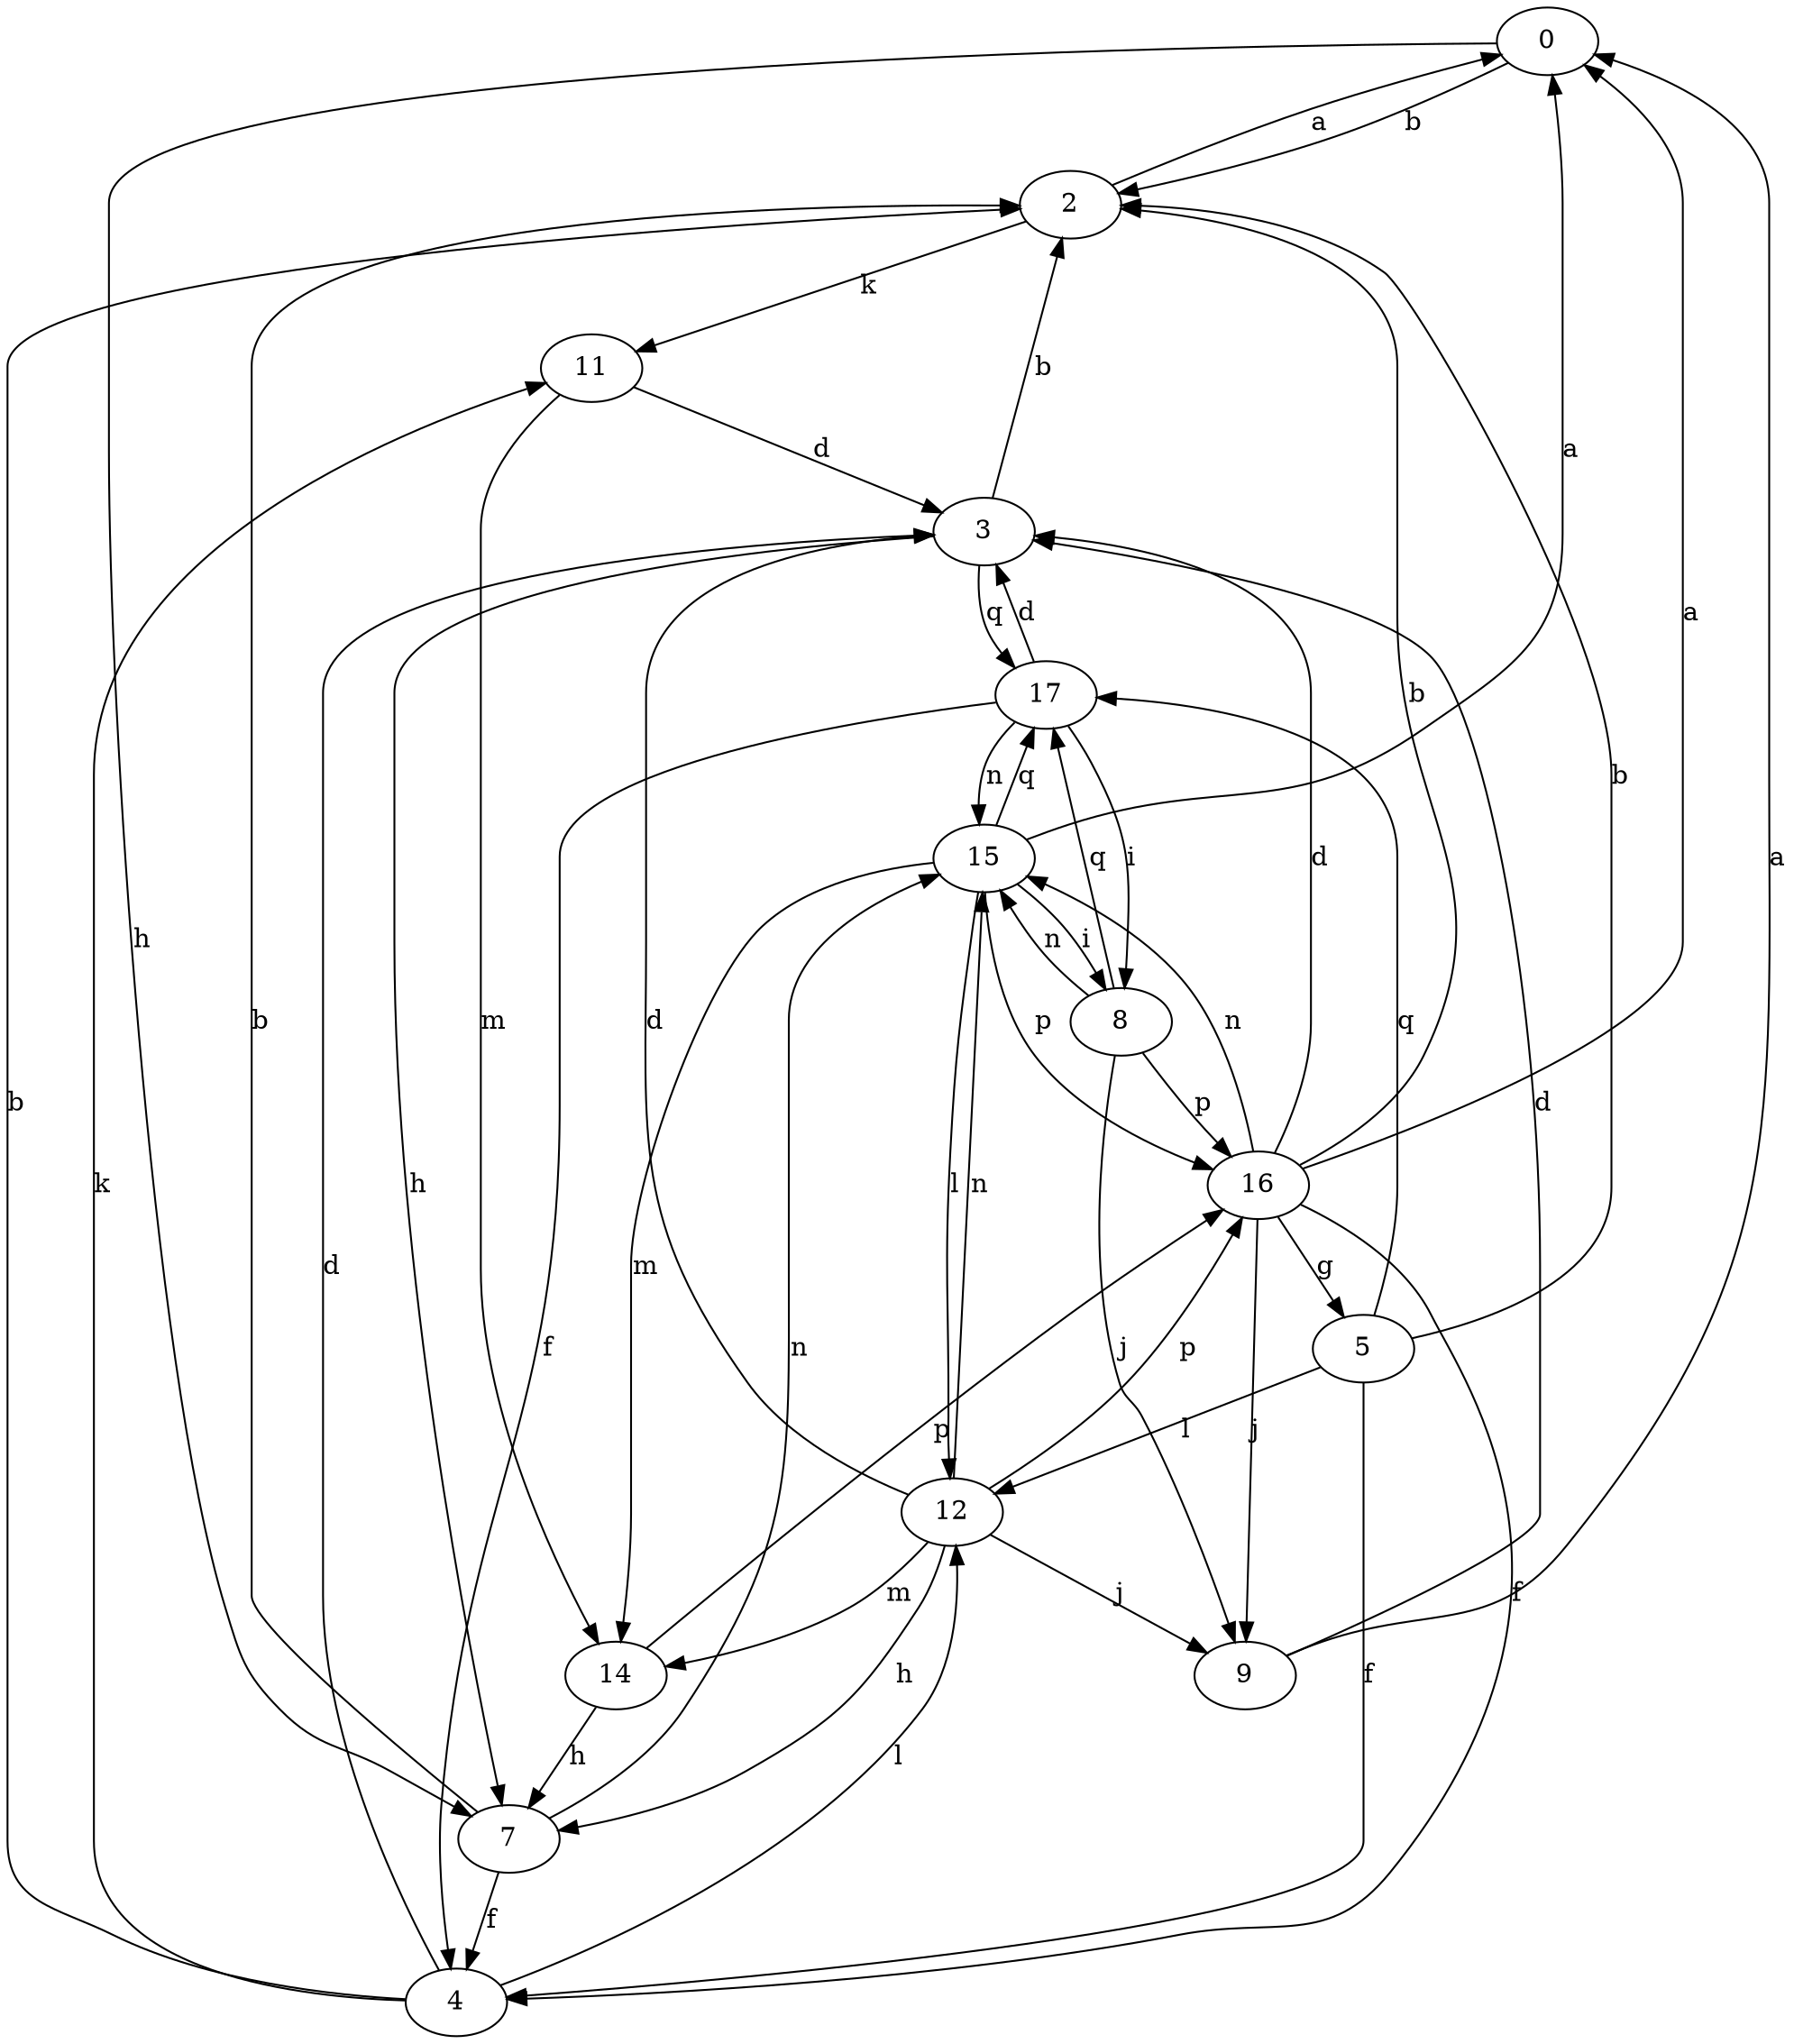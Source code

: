 strict digraph  {
0;
2;
3;
4;
5;
7;
8;
9;
11;
12;
14;
15;
16;
17;
0 -> 2  [label=b];
0 -> 7  [label=h];
2 -> 0  [label=a];
2 -> 11  [label=k];
3 -> 2  [label=b];
3 -> 7  [label=h];
3 -> 17  [label=q];
4 -> 2  [label=b];
4 -> 3  [label=d];
4 -> 11  [label=k];
4 -> 12  [label=l];
5 -> 2  [label=b];
5 -> 4  [label=f];
5 -> 12  [label=l];
5 -> 17  [label=q];
7 -> 2  [label=b];
7 -> 4  [label=f];
7 -> 15  [label=n];
8 -> 9  [label=j];
8 -> 15  [label=n];
8 -> 16  [label=p];
8 -> 17  [label=q];
9 -> 0  [label=a];
9 -> 3  [label=d];
11 -> 3  [label=d];
11 -> 14  [label=m];
12 -> 3  [label=d];
12 -> 7  [label=h];
12 -> 9  [label=j];
12 -> 14  [label=m];
12 -> 15  [label=n];
12 -> 16  [label=p];
14 -> 7  [label=h];
14 -> 16  [label=p];
15 -> 0  [label=a];
15 -> 8  [label=i];
15 -> 12  [label=l];
15 -> 14  [label=m];
15 -> 16  [label=p];
15 -> 17  [label=q];
16 -> 0  [label=a];
16 -> 2  [label=b];
16 -> 3  [label=d];
16 -> 4  [label=f];
16 -> 5  [label=g];
16 -> 9  [label=j];
16 -> 15  [label=n];
17 -> 3  [label=d];
17 -> 4  [label=f];
17 -> 8  [label=i];
17 -> 15  [label=n];
}

